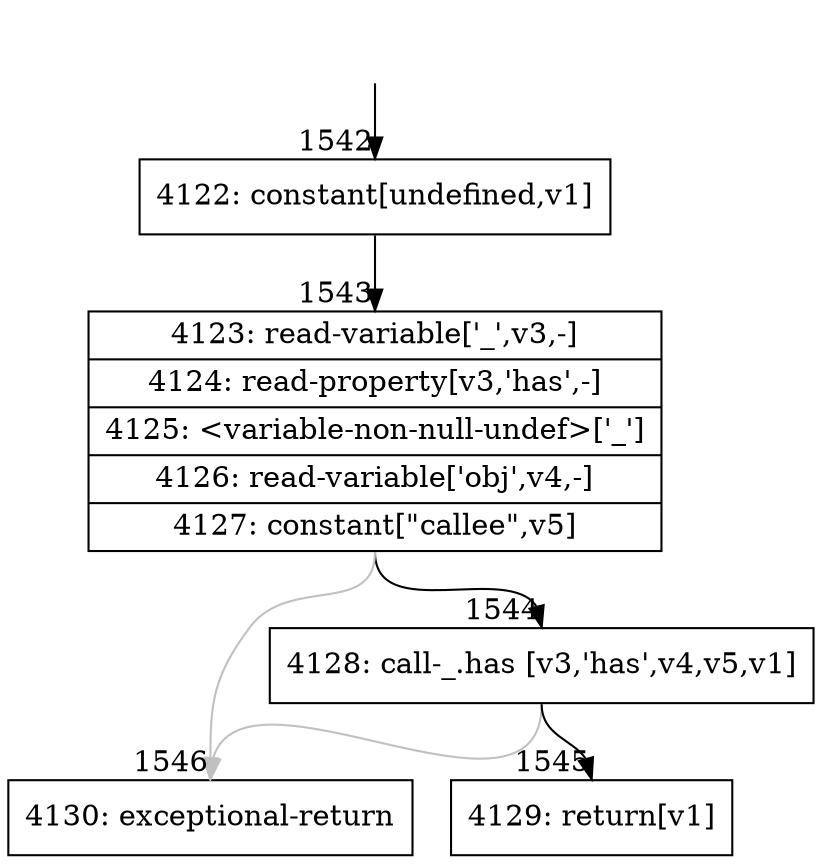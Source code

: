 digraph {
rankdir="TD"
BB_entry126[shape=none,label=""];
BB_entry126 -> BB1542 [tailport=s, headport=n, headlabel="    1542"]
BB1542 [shape=record label="{4122: constant[undefined,v1]}" ] 
BB1542 -> BB1543 [tailport=s, headport=n, headlabel="      1543"]
BB1543 [shape=record label="{4123: read-variable['_',v3,-]|4124: read-property[v3,'has',-]|4125: \<variable-non-null-undef\>['_']|4126: read-variable['obj',v4,-]|4127: constant[\"callee\",v5]}" ] 
BB1543 -> BB1544 [tailport=s, headport=n, headlabel="      1544"]
BB1543 -> BB1546 [tailport=s, headport=n, color=gray, headlabel="      1546"]
BB1544 [shape=record label="{4128: call-_.has [v3,'has',v4,v5,v1]}" ] 
BB1544 -> BB1545 [tailport=s, headport=n, headlabel="      1545"]
BB1544 -> BB1546 [tailport=s, headport=n, color=gray]
BB1545 [shape=record label="{4129: return[v1]}" ] 
BB1546 [shape=record label="{4130: exceptional-return}" ] 
//#$~ 1228
}
